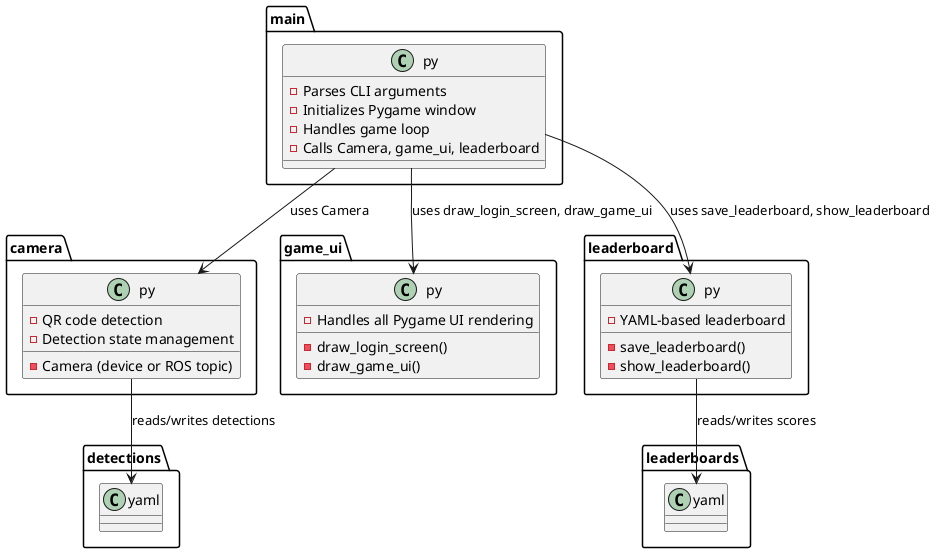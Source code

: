 @startuml
!define RECTANGLE class

RECTANGLE main.py {
  - Parses CLI arguments
  - Initializes Pygame window
  - Handles game loop
  - Calls Camera, game_ui, leaderboard
}

RECTANGLE camera.py {
  - Camera (device or ROS topic)
  - QR code detection
  - Detection state management
}

RECTANGLE game_ui.py {
  - draw_login_screen()
  - draw_game_ui()
  - Handles all Pygame UI rendering
}

RECTANGLE leaderboard.py {
  - save_leaderboard()
  - show_leaderboard()
  - YAML-based leaderboard
}

main.py --> camera.py : uses Camera
main.py --> game_ui.py : uses draw_login_screen, draw_game_ui
main.py --> leaderboard.py : uses save_leaderboard, show_leaderboard
camera.py --> detections.yaml : reads/writes detections
leaderboard.py --> leaderboards.yaml : reads/writes scores

@enduml

